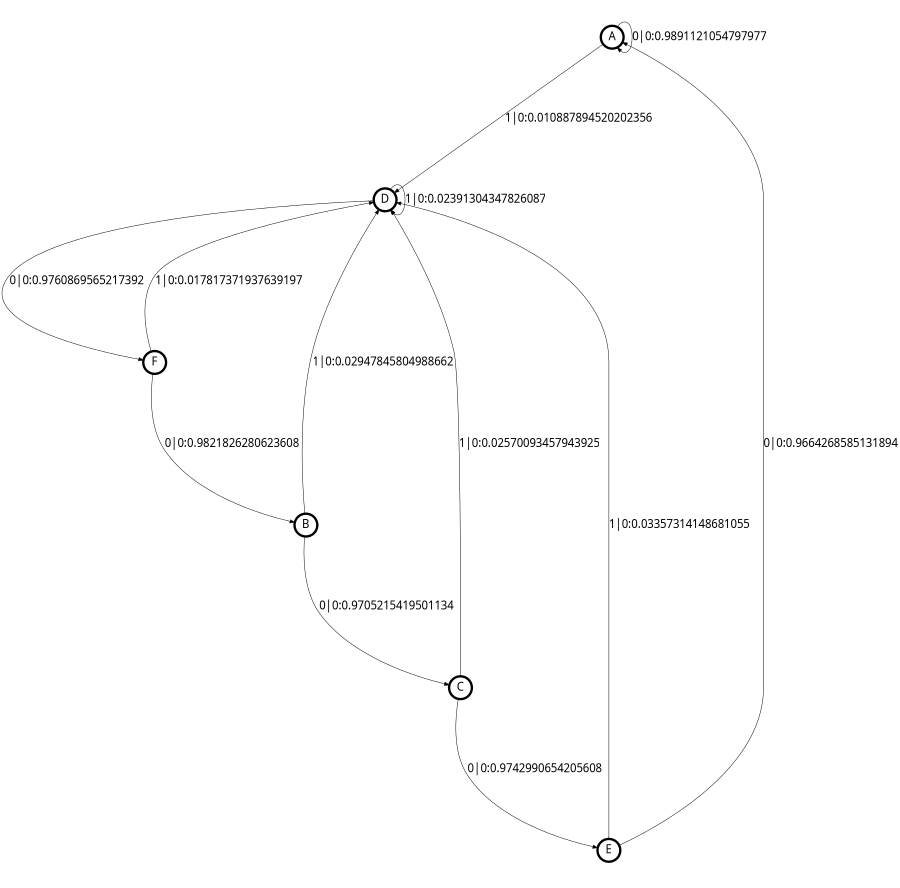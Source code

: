 digraph  {
size = "6,8.5";
ratio = "fill";
node
[shape = circle];
node [fontsize = 24];
node [penwidth = 5];
edge [fontsize = 24];
node [fontname = "CMU Serif Roman"];
graph [fontname = "CMU Serif Roman"];
edge [fontname = "CMU Serif Roman"];
A -> A [label = "0|0:0.9891121054797977\l"];
A -> D [label = "1|0:0.010887894520202356\l"];
B -> C [label = "0|0:0.9705215419501134\l"];
B -> D [label = "1|0:0.02947845804988662\l"];
C -> D [label = "1|0:0.02570093457943925\l"];
C -> E [label = "0|0:0.9742990654205608\l"];
D -> D [label = "1|0:0.02391304347826087\l"];
D -> F [label = "0|0:0.9760869565217392\l"];
E -> A [label = "0|0:0.9664268585131894\l"];
E -> D [label = "1|0:0.03357314148681055\l"];
F -> B [label = "0|0:0.9821826280623608\l"];
F -> D [label = "1|0:0.017817371937639197\l"];
}